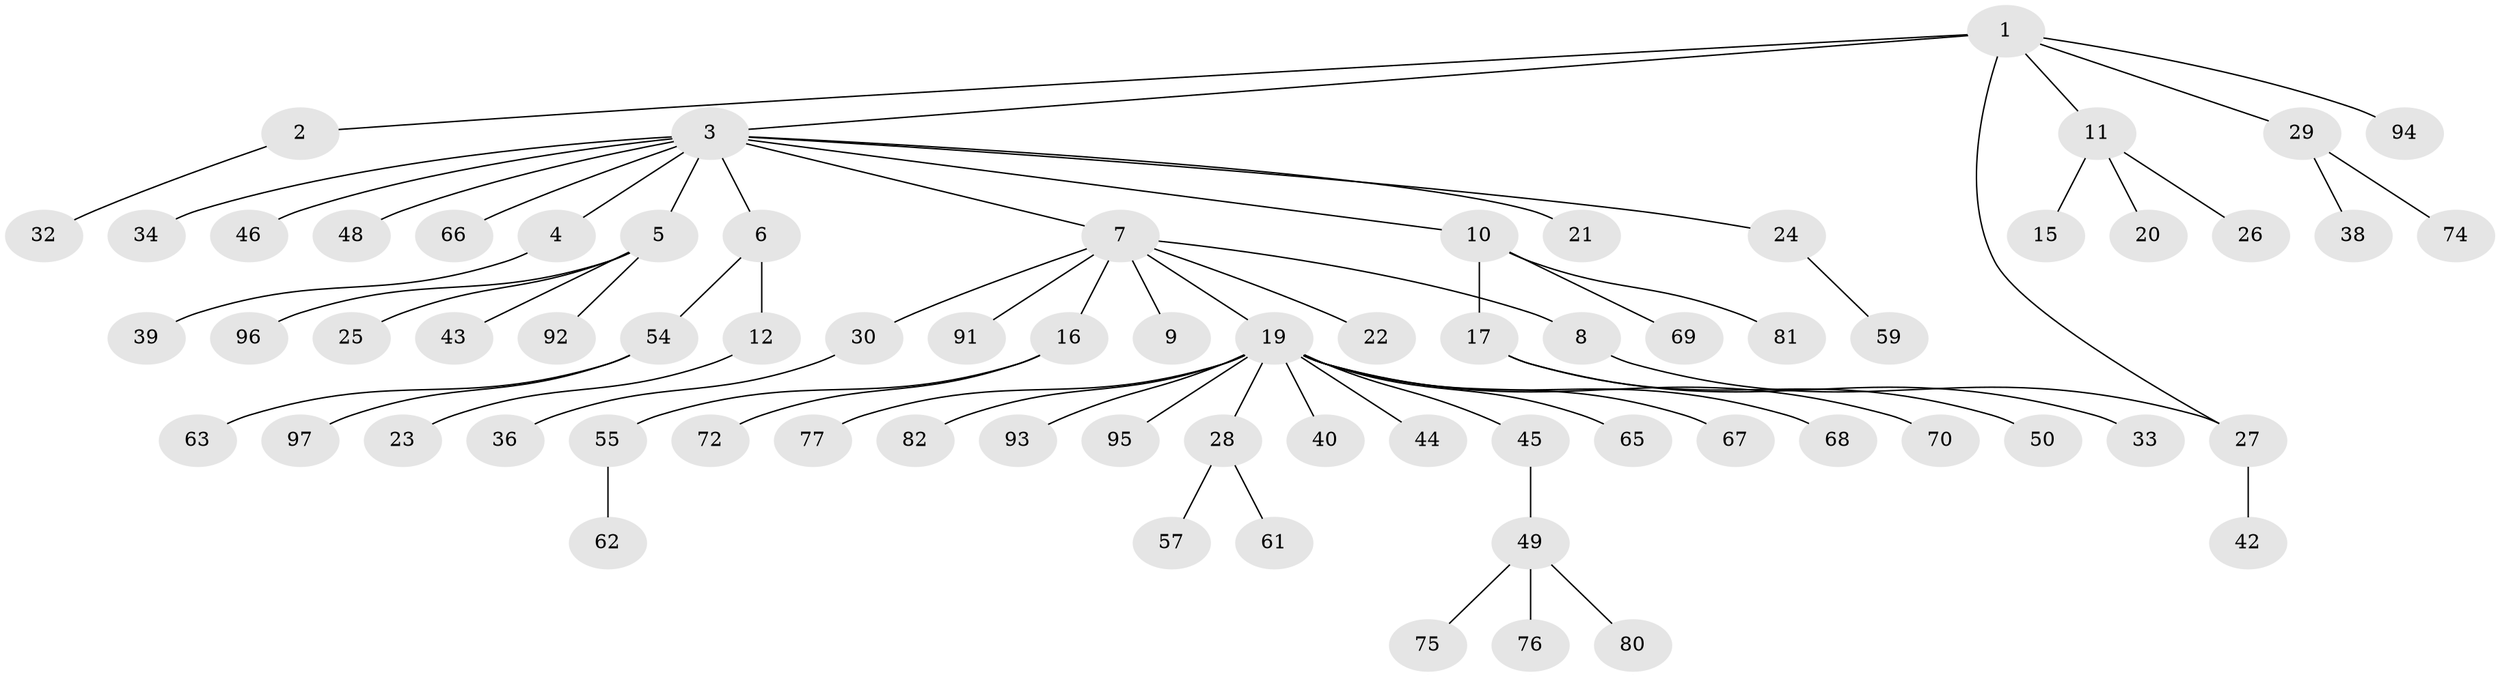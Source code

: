 // original degree distribution, {7: 0.010309278350515464, 3: 0.10309278350515463, 10: 0.010309278350515464, 2: 0.15463917525773196, 6: 0.010309278350515464, 4: 0.030927835051546393, 9: 0.010309278350515464, 1: 0.6288659793814433, 5: 0.030927835051546393, 14: 0.010309278350515464}
// Generated by graph-tools (version 1.1) at 2025/41/03/06/25 10:41:45]
// undirected, 70 vertices, 70 edges
graph export_dot {
graph [start="1"]
  node [color=gray90,style=filled];
  1 [super="+60"];
  2 [super="+79"];
  3 [super="+14"];
  4;
  5 [super="+83"];
  6 [super="+47"];
  7 [super="+89"];
  8;
  9;
  10 [super="+64"];
  11 [super="+31"];
  12 [super="+13"];
  15;
  16 [super="+51"];
  17 [super="+18"];
  19 [super="+37"];
  20;
  21;
  22;
  23;
  24 [super="+35"];
  25;
  26;
  27 [super="+41"];
  28 [super="+53"];
  29 [super="+73"];
  30 [super="+52"];
  32;
  33;
  34 [super="+71"];
  36 [super="+88"];
  38;
  39;
  40;
  42;
  43;
  44;
  45;
  46;
  48;
  49 [super="+58"];
  50 [super="+78"];
  54 [super="+90"];
  55 [super="+56"];
  57;
  59;
  61;
  62;
  63 [super="+85"];
  65;
  66;
  67;
  68 [super="+84"];
  69;
  70;
  72;
  74;
  75;
  76 [super="+86"];
  77;
  80;
  81 [super="+87"];
  82;
  91;
  92;
  93;
  94;
  95;
  96;
  97;
  1 -- 2;
  1 -- 3;
  1 -- 11;
  1 -- 29;
  1 -- 94;
  1 -- 27;
  2 -- 32;
  3 -- 4;
  3 -- 5;
  3 -- 6;
  3 -- 7;
  3 -- 10;
  3 -- 24;
  3 -- 34;
  3 -- 46;
  3 -- 48;
  3 -- 66;
  3 -- 21;
  4 -- 39;
  5 -- 25;
  5 -- 43;
  5 -- 92;
  5 -- 96;
  6 -- 12;
  6 -- 54;
  7 -- 8;
  7 -- 9;
  7 -- 16;
  7 -- 19;
  7 -- 22;
  7 -- 30;
  7 -- 91;
  8 -- 27;
  10 -- 17;
  10 -- 69;
  10 -- 81;
  11 -- 15;
  11 -- 20;
  11 -- 26;
  12 -- 23;
  16 -- 72;
  16 -- 55;
  17 -- 33;
  17 -- 50;
  19 -- 28;
  19 -- 40;
  19 -- 44;
  19 -- 45;
  19 -- 65;
  19 -- 67;
  19 -- 68;
  19 -- 70;
  19 -- 77;
  19 -- 82;
  19 -- 93;
  19 -- 95;
  24 -- 59;
  27 -- 42;
  28 -- 61;
  28 -- 57;
  29 -- 38;
  29 -- 74;
  30 -- 36;
  45 -- 49;
  49 -- 75;
  49 -- 76;
  49 -- 80;
  54 -- 63;
  54 -- 97;
  55 -- 62;
}
